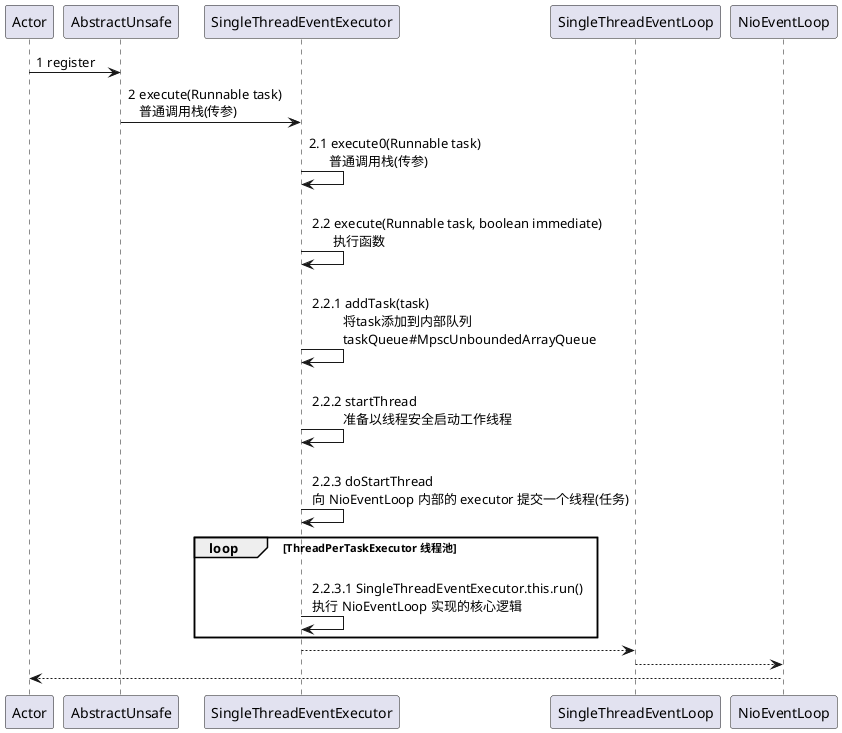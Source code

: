@startuml participant

Actor -> AbstractUnsafe: 1 register

AbstractUnsafe -> SingleThreadEventExecutor: 2 execute(Runnable task) \n   普通调用栈(传参)
SingleThreadEventExecutor -> SingleThreadEventExecutor: 2.1 execute0(Runnable task) \n      普通调用栈(传参)
SingleThreadEventExecutor -> SingleThreadEventExecutor: \n 2.2 execute(Runnable task, boolean immediate) \n       执行函数
SingleThreadEventExecutor -> SingleThreadEventExecutor: \n 2.2.1 addTask(task) \n          将task添加到内部队列 \n          taskQueue#MpscUnboundedArrayQueue
SingleThreadEventExecutor -> SingleThreadEventExecutor: \n 2.2.2 startThread \n          准备以线程安全启动工作线程

SingleThreadEventExecutor -> SingleThreadEventExecutor: \n 2.2.3 doStartThread \n 向 NioEventLoop 内部的 executor 提交一个线程(任务)

' ----- 分割线 -----
loop ThreadPerTaskExecutor 线程池
SingleThreadEventExecutor -> SingleThreadEventExecutor: \n 2.2.3.1 SingleThreadEventExecutor.this.run() \n 执行 NioEventLoop 实现的核心逻辑
end
' ----- 分割线 -----


SingleThreadEventLoop <-- SingleThreadEventExecutor
NioEventLoop <-- SingleThreadEventLoop

Actor <-- NioEventLoop
@enduml